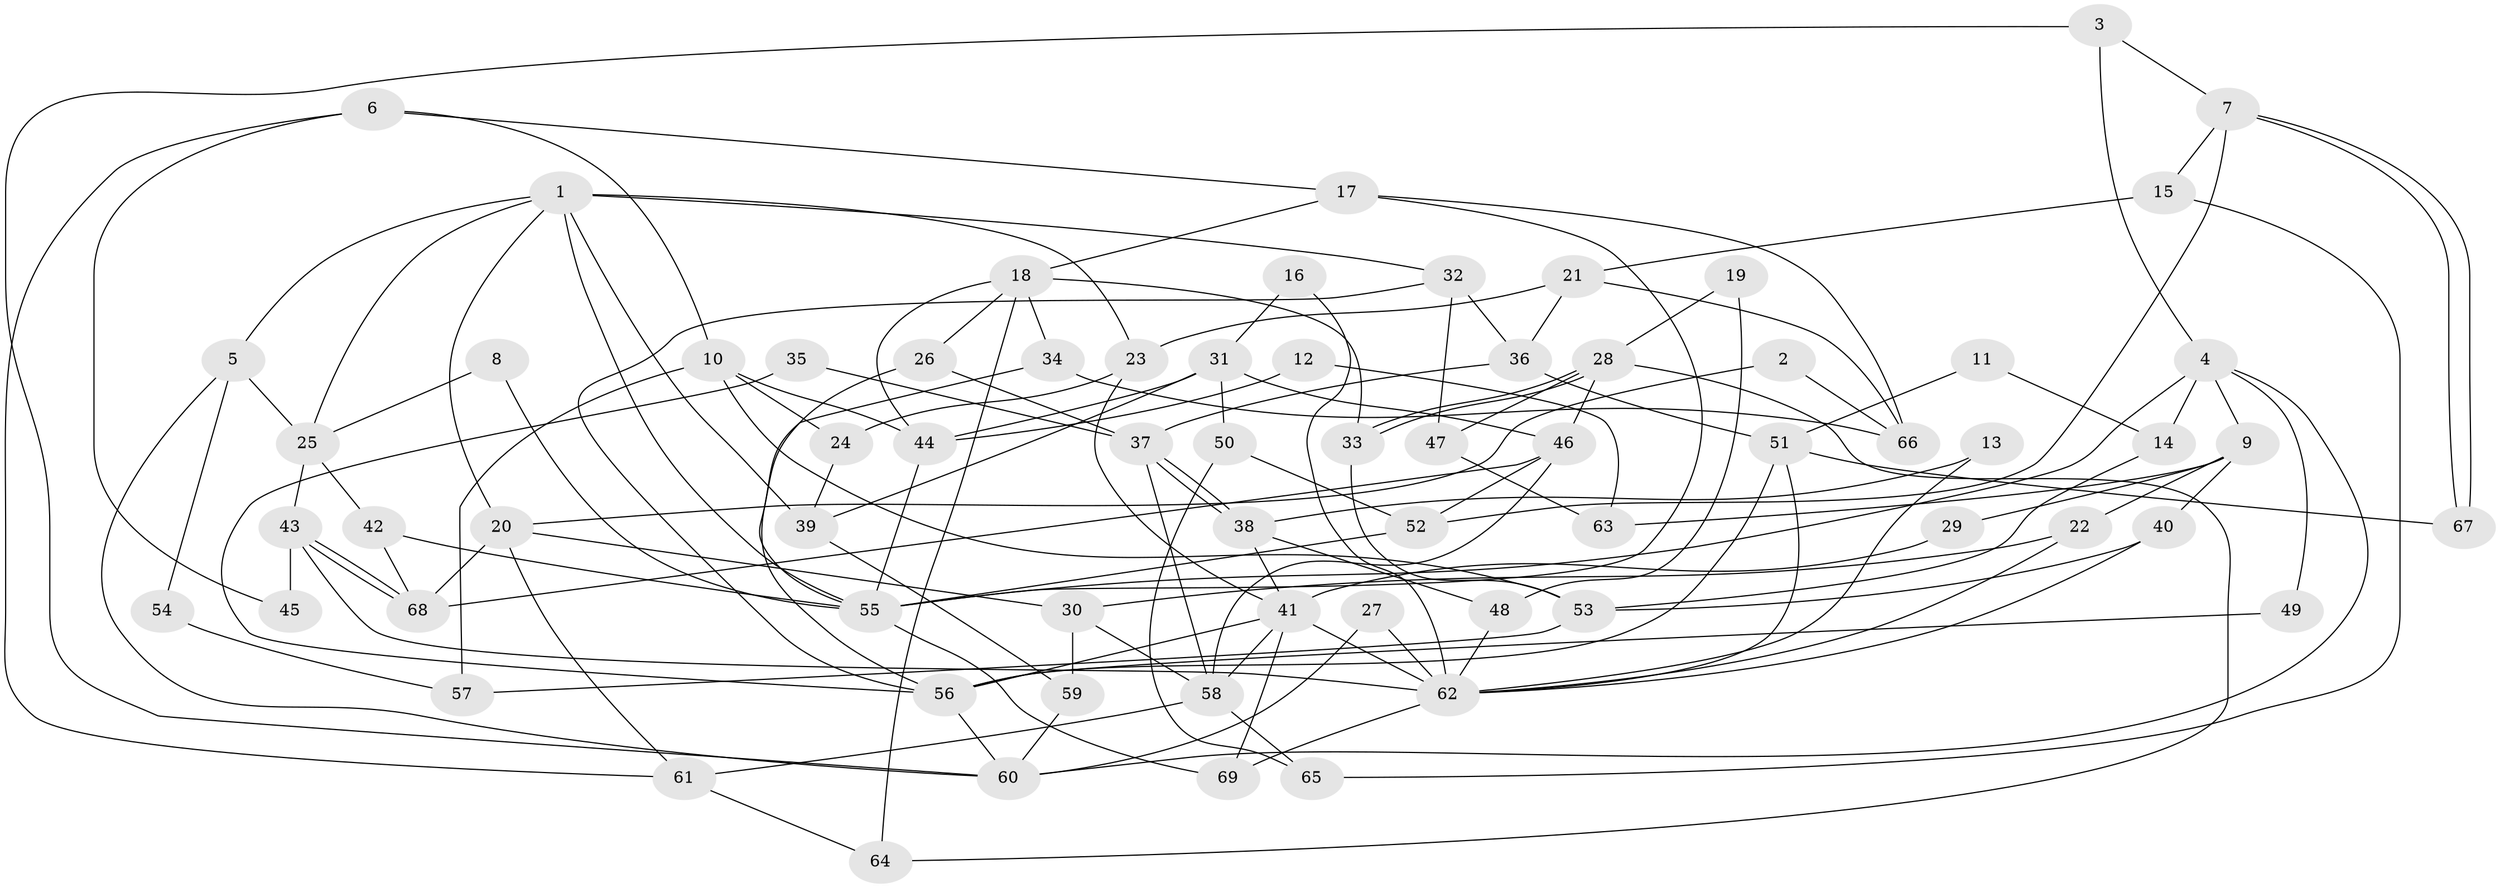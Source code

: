 // Generated by graph-tools (version 1.1) at 2025/36/03/09/25 02:36:27]
// undirected, 69 vertices, 138 edges
graph export_dot {
graph [start="1"]
  node [color=gray90,style=filled];
  1;
  2;
  3;
  4;
  5;
  6;
  7;
  8;
  9;
  10;
  11;
  12;
  13;
  14;
  15;
  16;
  17;
  18;
  19;
  20;
  21;
  22;
  23;
  24;
  25;
  26;
  27;
  28;
  29;
  30;
  31;
  32;
  33;
  34;
  35;
  36;
  37;
  38;
  39;
  40;
  41;
  42;
  43;
  44;
  45;
  46;
  47;
  48;
  49;
  50;
  51;
  52;
  53;
  54;
  55;
  56;
  57;
  58;
  59;
  60;
  61;
  62;
  63;
  64;
  65;
  66;
  67;
  68;
  69;
  1 -- 23;
  1 -- 55;
  1 -- 5;
  1 -- 20;
  1 -- 25;
  1 -- 32;
  1 -- 39;
  2 -- 20;
  2 -- 66;
  3 -- 7;
  3 -- 60;
  3 -- 4;
  4 -- 55;
  4 -- 9;
  4 -- 14;
  4 -- 49;
  4 -- 60;
  5 -- 25;
  5 -- 54;
  5 -- 60;
  6 -- 17;
  6 -- 61;
  6 -- 10;
  6 -- 45;
  7 -- 67;
  7 -- 67;
  7 -- 15;
  7 -- 52;
  8 -- 25;
  8 -- 55;
  9 -- 22;
  9 -- 29;
  9 -- 40;
  9 -- 63;
  10 -- 44;
  10 -- 24;
  10 -- 53;
  10 -- 57;
  11 -- 51;
  11 -- 14;
  12 -- 44;
  12 -- 63;
  13 -- 38;
  13 -- 62;
  14 -- 53;
  15 -- 65;
  15 -- 21;
  16 -- 62;
  16 -- 31;
  17 -- 55;
  17 -- 18;
  17 -- 66;
  18 -- 64;
  18 -- 33;
  18 -- 26;
  18 -- 34;
  18 -- 44;
  19 -- 48;
  19 -- 28;
  20 -- 30;
  20 -- 61;
  20 -- 68;
  21 -- 66;
  21 -- 23;
  21 -- 36;
  22 -- 62;
  22 -- 30;
  23 -- 24;
  23 -- 41;
  24 -- 39;
  25 -- 43;
  25 -- 42;
  26 -- 37;
  26 -- 55;
  27 -- 62;
  27 -- 60;
  28 -- 46;
  28 -- 33;
  28 -- 33;
  28 -- 47;
  28 -- 64;
  29 -- 41;
  30 -- 58;
  30 -- 59;
  31 -- 44;
  31 -- 46;
  31 -- 39;
  31 -- 50;
  32 -- 36;
  32 -- 47;
  32 -- 56;
  33 -- 53;
  34 -- 56;
  34 -- 66;
  35 -- 37;
  35 -- 56;
  36 -- 51;
  36 -- 37;
  37 -- 38;
  37 -- 38;
  37 -- 58;
  38 -- 41;
  38 -- 48;
  39 -- 59;
  40 -- 62;
  40 -- 53;
  41 -- 56;
  41 -- 58;
  41 -- 62;
  41 -- 69;
  42 -- 68;
  42 -- 55;
  43 -- 68;
  43 -- 68;
  43 -- 62;
  43 -- 45;
  44 -- 55;
  46 -- 52;
  46 -- 68;
  46 -- 58;
  47 -- 63;
  48 -- 62;
  49 -- 56;
  50 -- 52;
  50 -- 65;
  51 -- 62;
  51 -- 56;
  51 -- 67;
  52 -- 55;
  53 -- 57;
  54 -- 57;
  55 -- 69;
  56 -- 60;
  58 -- 61;
  58 -- 65;
  59 -- 60;
  61 -- 64;
  62 -- 69;
}
